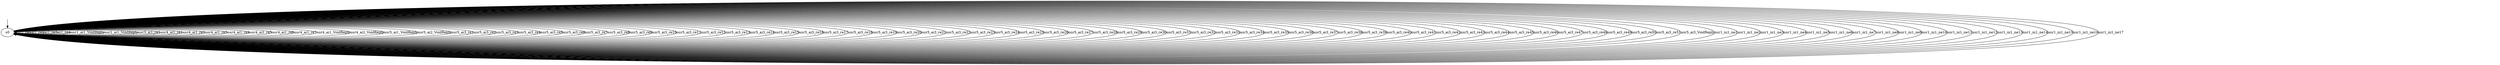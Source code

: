 digraph B {
s0 [label="s0"];
s0 -> s0 [label="ai1_ce1"];
s0 -> s0 [label="ai1_ce2"];
s0 -> s0 [label="ai1_ce3"];
s0 -> s0 [label="ai1_ce4"];
s0 -> s0 [label="usr1_ai1_VoidReply"];
s0 -> s0 [label="usr2_ai1_VoidReply"];
s0 -> s0 [label="usr3_ai1_re1"];
s0 -> s0 [label="usr4_ai1_re1"];
s0 -> s0 [label="usr4_ai1_re2"];
s0 -> s0 [label="usr4_ai1_re3"];
s0 -> s0 [label="usr4_ai1_re4"];
s0 -> s0 [label="usr4_ai1_re5"];
s0 -> s0 [label="usr4_ai1_re6"];
s0 -> s0 [label="usr4_ai1_re7"];
s0 -> s0 [label="usr4_ai1_VoidReply"];
s0 -> s0 [label="usr4_ai2_VoidReply"];
s0 -> s0 [label="usr5_ai1_VoidReply"];
s0 -> s0 [label="usr5_ai2_VoidReply"];
s0 -> s0 [label="usr5_ai3_re1"];
s0 -> s0 [label="usr5_ai3_re2"];
s0 -> s0 [label="usr5_ai3_re3"];
s0 -> s0 [label="usr5_ai3_re4"];
s0 -> s0 [label="usr5_ai3_re5"];
s0 -> s0 [label="usr5_ai3_re6"];
s0 -> s0 [label="usr5_ai3_re7"];
s0 -> s0 [label="usr5_ai3_re8"];
s0 -> s0 [label="usr5_ai3_re9"];
s0 -> s0 [label="usr5_ai3_re10"];
s0 -> s0 [label="usr5_ai3_re11"];
s0 -> s0 [label="usr5_ai3_re12"];
s0 -> s0 [label="usr5_ai3_re13"];
s0 -> s0 [label="usr5_ai3_re14"];
s0 -> s0 [label="usr5_ai3_re15"];
s0 -> s0 [label="usr5_ai3_re16"];
s0 -> s0 [label="usr5_ai3_re17"];
s0 -> s0 [label="usr5_ai3_re18"];
s0 -> s0 [label="usr5_ai3_re19"];
s0 -> s0 [label="usr5_ai3_re20"];
s0 -> s0 [label="usr5_ai3_re21"];
s0 -> s0 [label="usr5_ai3_re22"];
s0 -> s0 [label="usr5_ai3_re23"];
s0 -> s0 [label="usr5_ai3_re24"];
s0 -> s0 [label="usr5_ai3_re25"];
s0 -> s0 [label="usr5_ai3_re26"];
s0 -> s0 [label="usr5_ai3_re27"];
s0 -> s0 [label="usr5_ai3_re28"];
s0 -> s0 [label="usr5_ai3_re29"];
s0 -> s0 [label="usr5_ai3_re30"];
s0 -> s0 [label="usr5_ai3_re31"];
s0 -> s0 [label="usr5_ai3_re32"];
s0 -> s0 [label="usr5_ai3_re33"];
s0 -> s0 [label="usr5_ai3_re34"];
s0 -> s0 [label="usr5_ai3_re35"];
s0 -> s0 [label="usr5_ai3_re36"];
s0 -> s0 [label="usr5_ai3_re37"];
s0 -> s0 [label="usr5_ai3_re38"];
s0 -> s0 [label="usr5_ai3_re39"];
s0 -> s0 [label="usr5_ai3_re40"];
s0 -> s0 [label="usr5_ai3_re41"];
s0 -> s0 [label="usr5_ai3_re42"];
s0 -> s0 [label="usr5_ai3_re43"];
s0 -> s0 [label="usr5_ai3_re44"];
s0 -> s0 [label="usr5_ai3_re45"];
s0 -> s0 [label="usr5_ai3_re46"];
s0 -> s0 [label="usr5_ai3_re47"];
s0 -> s0 [label="usr5_ai3_re48"];
s0 -> s0 [label="usr5_ai3_re49"];
s0 -> s0 [label="usr5_ai3_re50"];
s0 -> s0 [label="usr5_ai3_re51"];
s0 -> s0 [label="usr5_ai3_VoidReply"];
s0 -> s0 [label="usr1_ni1_ne1"];
s0 -> s0 [label="usr1_ni1_ne2"];
s0 -> s0 [label="usr1_ni1_ne3"];
s0 -> s0 [label="usr1_ni1_ne4"];
s0 -> s0 [label="usr1_ni1_ne5"];
s0 -> s0 [label="usr1_ni1_ne6"];
s0 -> s0 [label="usr1_ni1_ne7"];
s0 -> s0 [label="usr1_ni1_ne8"];
s0 -> s0 [label="usr1_ni1_ne9"];
s0 -> s0 [label="usr1_ni1_ne10"];
s0 -> s0 [label="usr1_ni1_ne11"];
s0 -> s0 [label="usr1_ni1_ne12"];
s0 -> s0 [label="usr1_ni1_ne13"];
s0 -> s0 [label="usr1_ni1_ne14"];
s0 -> s0 [label="usr1_ni1_ne15"];
s0 -> s0 [label="usr1_ni1_ne16"];
s0 -> s0 [label="usr1_ni1_ne17"];
__start0 [shape=none, label=""];
__start0 -> s0 [label=""];
}
